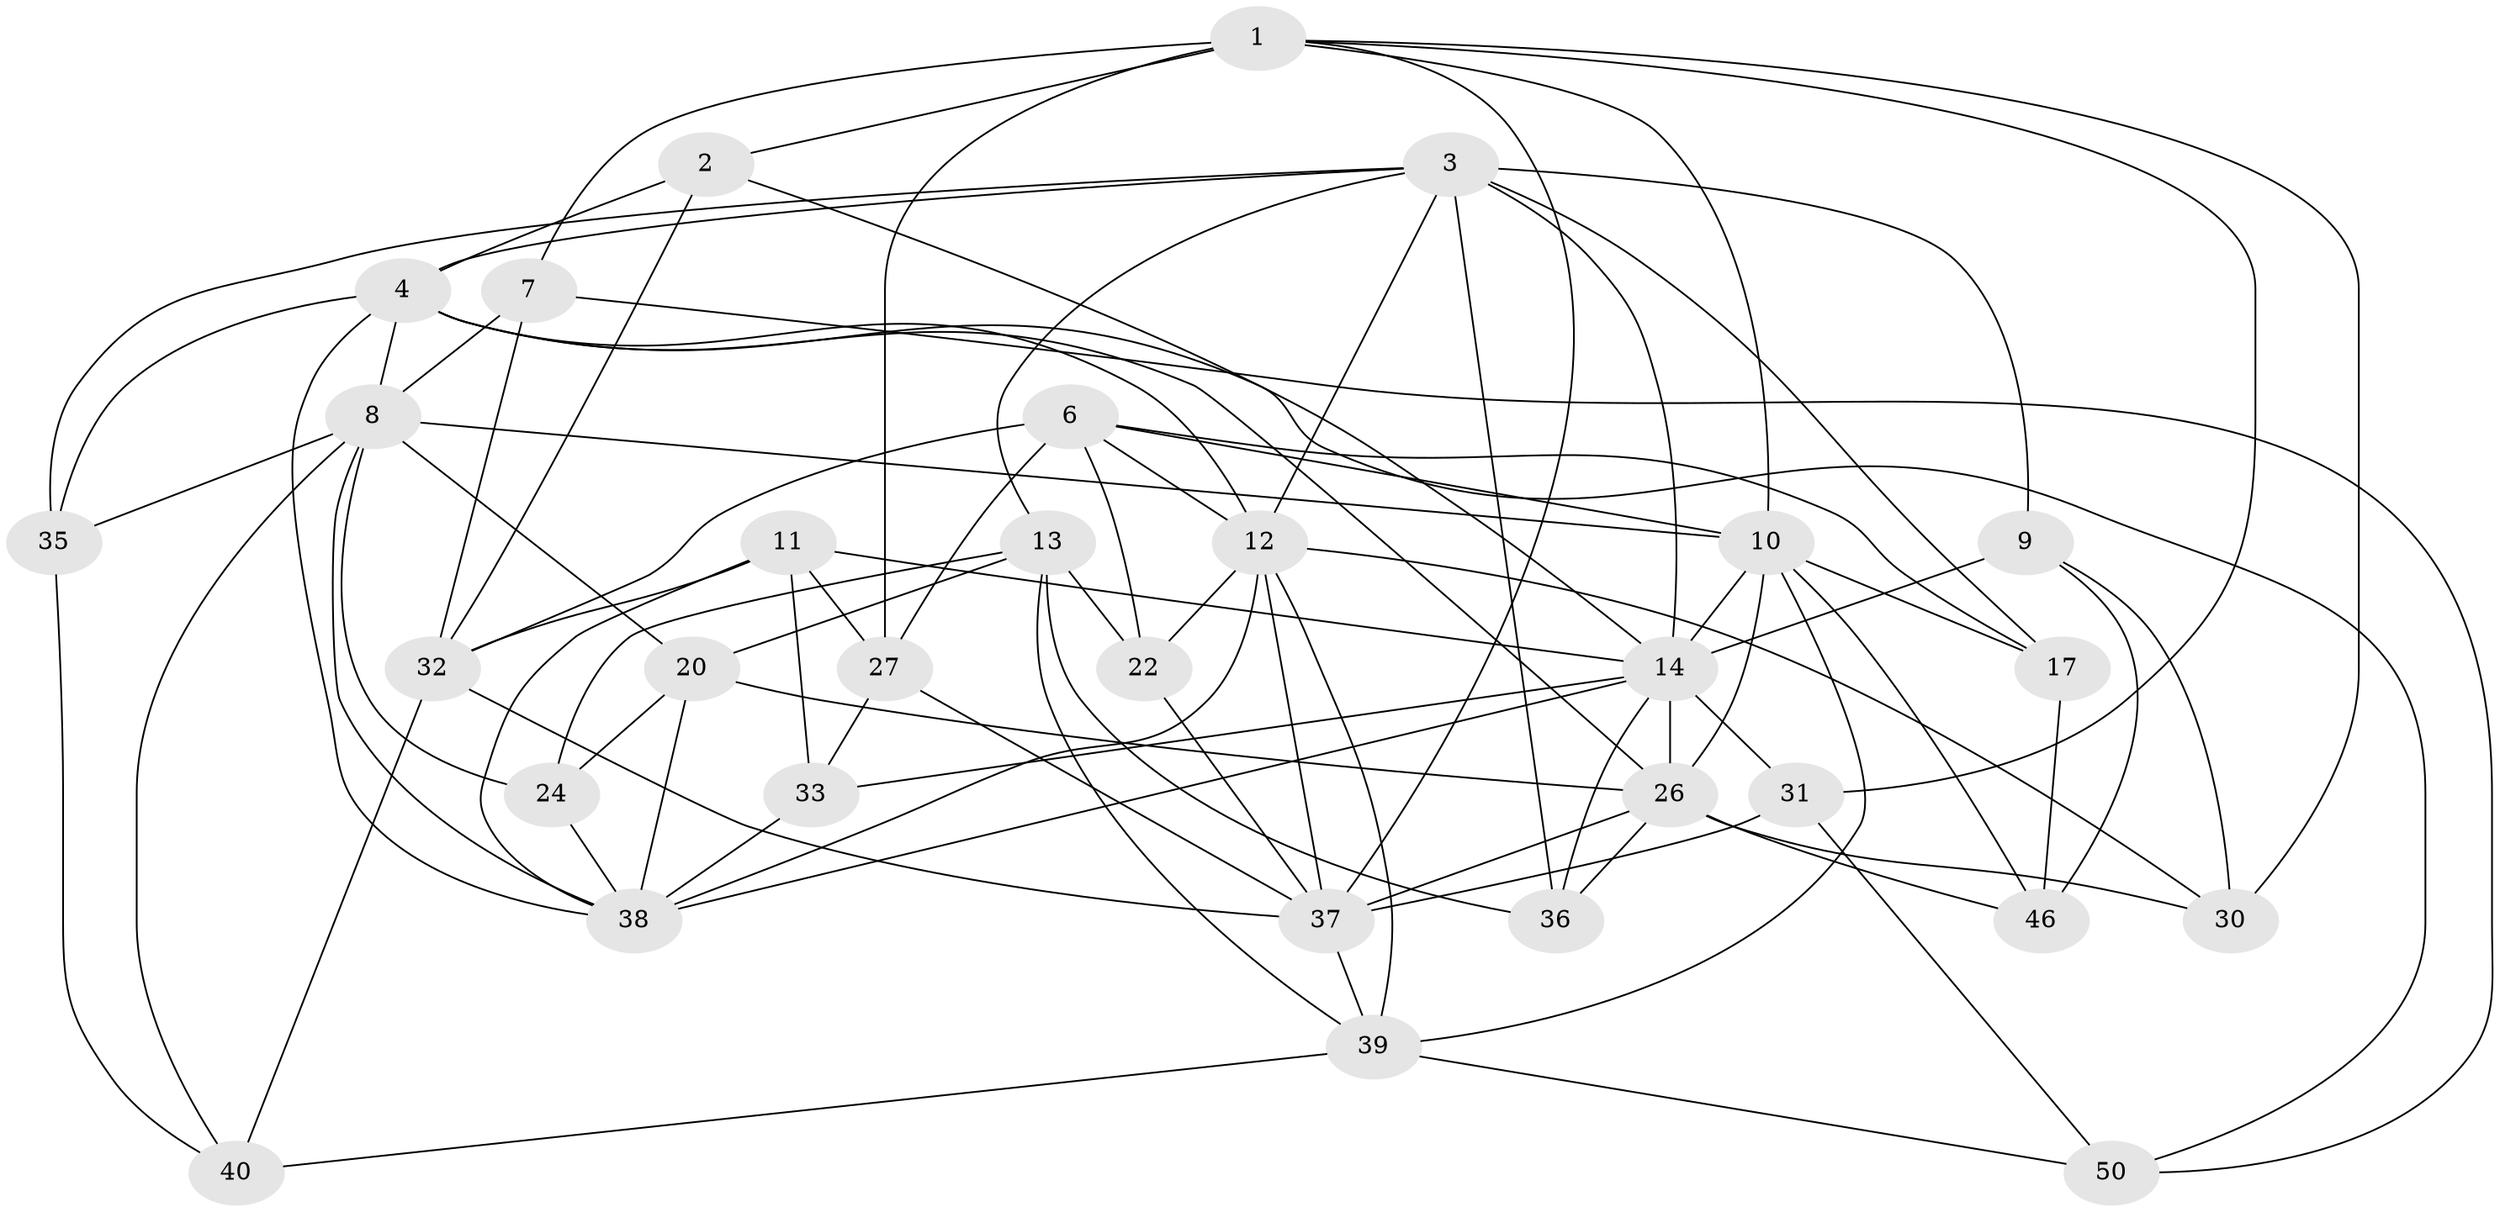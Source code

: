 // original degree distribution, {4: 1.0}
// Generated by graph-tools (version 1.1) at 2025/20/03/04/25 18:20:38]
// undirected, 31 vertices, 88 edges
graph export_dot {
graph [start="1"]
  node [color=gray90,style=filled];
  1 [super="+49+16"];
  2;
  3 [super="+23+61"];
  4 [super="+54+5"];
  6 [super="+25"];
  7;
  8 [super="+28+57"];
  9;
  10 [super="+15+47"];
  11 [super="+19"];
  12 [super="+29"];
  13 [super="+62+53"];
  14 [super="+43+18"];
  17;
  20 [super="+55"];
  22 [super="+60"];
  24;
  26 [super="+41"];
  27 [super="+44"];
  30;
  31;
  32 [super="+34"];
  33;
  35;
  36;
  37 [super="+42"];
  38 [super="+52+51"];
  39 [super="+45"];
  40;
  46;
  50;
  1 -- 37;
  1 -- 2;
  1 -- 27 [weight=2];
  1 -- 31;
  1 -- 30;
  1 -- 7;
  1 -- 10;
  2 -- 32;
  2 -- 14;
  2 -- 4;
  3 -- 35;
  3 -- 36;
  3 -- 9;
  3 -- 12;
  3 -- 17;
  3 -- 4;
  3 -- 13;
  3 -- 14;
  4 -- 50;
  4 -- 8;
  4 -- 35;
  4 -- 26;
  4 -- 12;
  4 -- 38;
  6 -- 17;
  6 -- 27;
  6 -- 32;
  6 -- 22;
  6 -- 12;
  6 -- 10;
  7 -- 50;
  7 -- 8;
  7 -- 32;
  8 -- 40;
  8 -- 20;
  8 -- 24;
  8 -- 38;
  8 -- 10;
  8 -- 35;
  9 -- 30;
  9 -- 46;
  9 -- 14;
  10 -- 26;
  10 -- 46;
  10 -- 39;
  10 -- 17;
  10 -- 14;
  11 -- 38 [weight=2];
  11 -- 33;
  11 -- 32;
  11 -- 27;
  11 -- 14;
  12 -- 37;
  12 -- 39;
  12 -- 30;
  12 -- 22;
  12 -- 38;
  13 -- 39;
  13 -- 20;
  13 -- 22 [weight=3];
  13 -- 24;
  13 -- 36;
  14 -- 36;
  14 -- 26;
  14 -- 33;
  14 -- 31;
  14 -- 38;
  17 -- 46;
  20 -- 24;
  20 -- 38 [weight=2];
  20 -- 26;
  22 -- 37;
  24 -- 38;
  26 -- 30;
  26 -- 36;
  26 -- 37;
  26 -- 46;
  27 -- 37;
  27 -- 33;
  31 -- 50;
  31 -- 37;
  32 -- 37;
  32 -- 40;
  33 -- 38;
  35 -- 40;
  37 -- 39;
  39 -- 50;
  39 -- 40;
}
